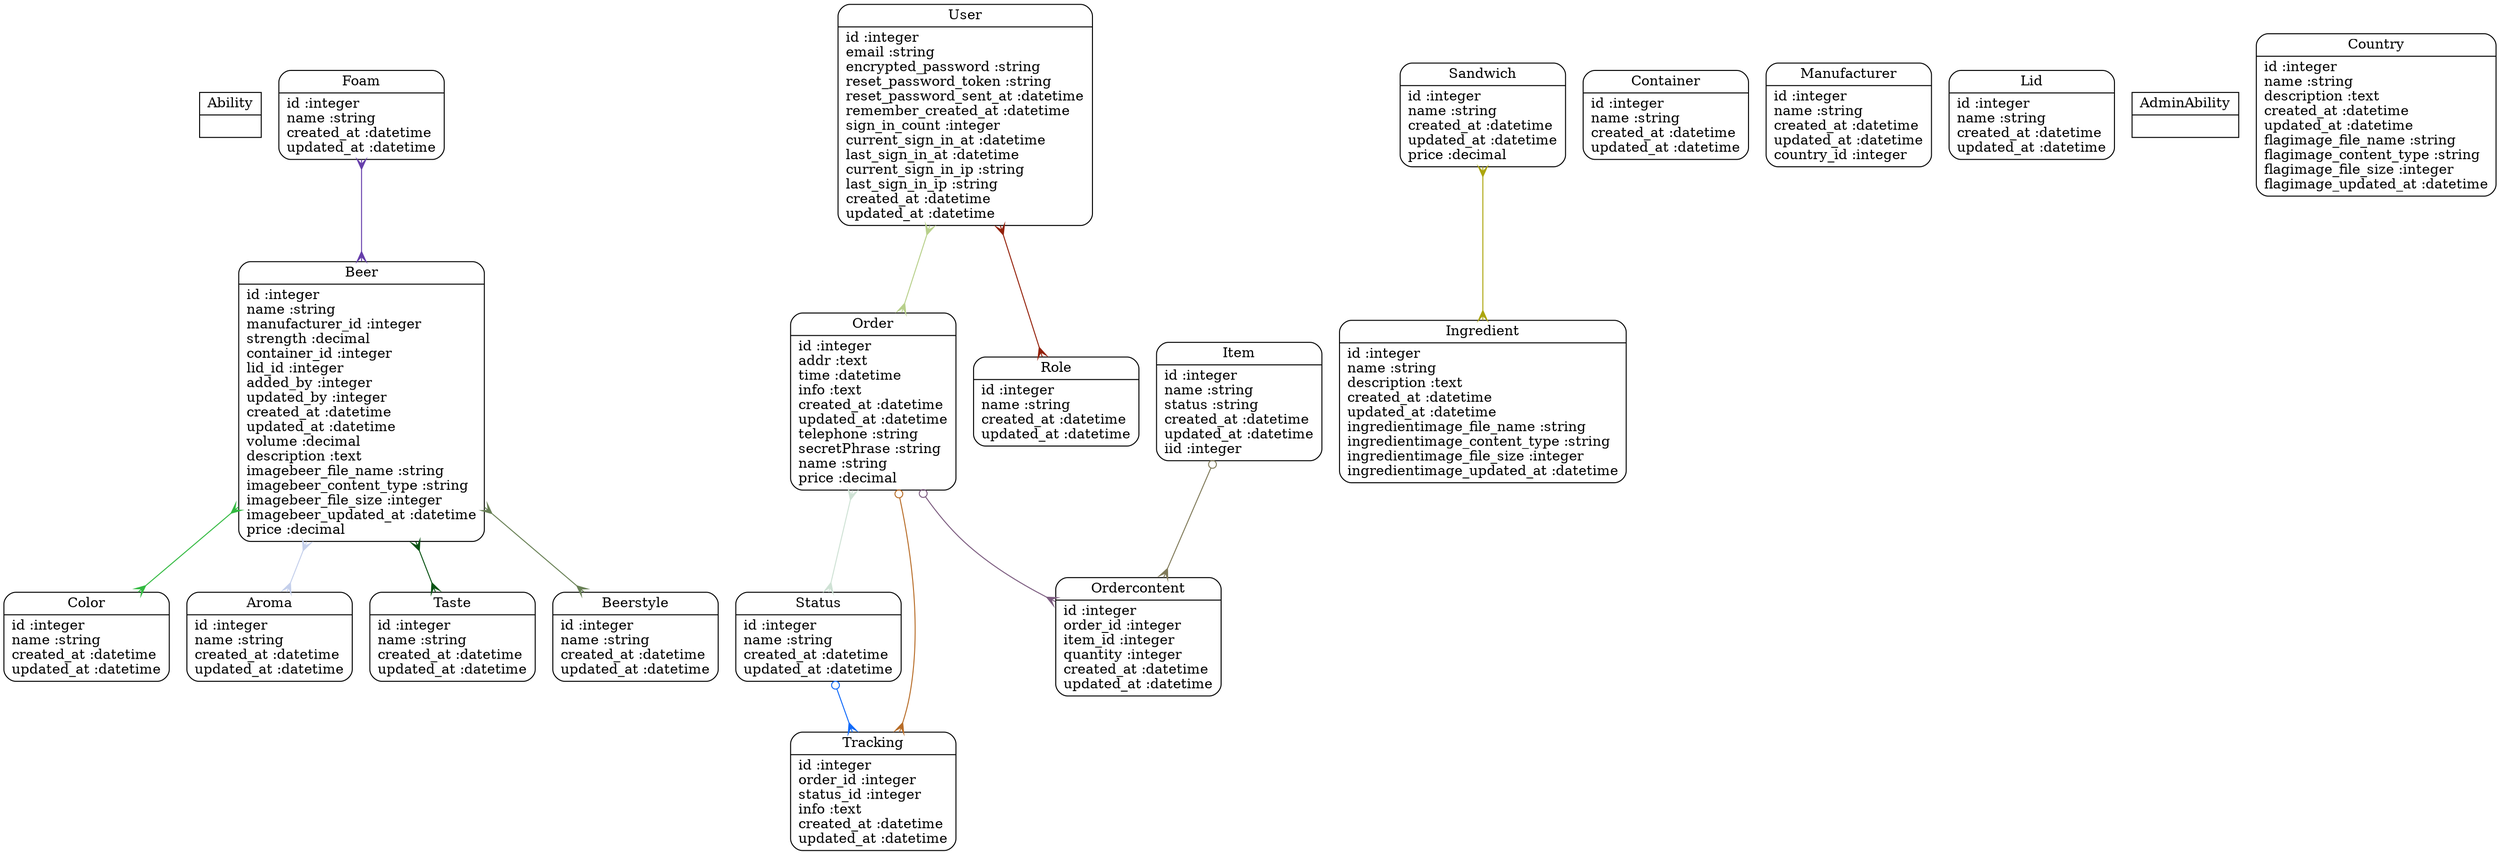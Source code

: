 digraph models_diagram {
	graph[overlap=false, splines=true]
	"Ability" [shape=record, label="{Ability|}"]
	"Foam" [shape=Mrecord, label="{Foam|id :integer\lname :string\lcreated_at :datetime\lupdated_at :datetime\l}"]
	"User" [shape=Mrecord, label="{User|id :integer\lemail :string\lencrypted_password :string\lreset_password_token :string\lreset_password_sent_at :datetime\lremember_created_at :datetime\lsign_in_count :integer\lcurrent_sign_in_at :datetime\llast_sign_in_at :datetime\lcurrent_sign_in_ip :string\llast_sign_in_ip :string\lcreated_at :datetime\lupdated_at :datetime\l}"]
	"Status" [shape=Mrecord, label="{Status|id :integer\lname :string\lcreated_at :datetime\lupdated_at :datetime\l}"]
	"Order" [shape=Mrecord, label="{Order|id :integer\laddr :text\ltime :datetime\linfo :text\lcreated_at :datetime\lupdated_at :datetime\ltelephone :string\lsecretPhrase :string\lname :string\lprice :decimal\l}"]
	"Sandwich" [shape=Mrecord, label="{Sandwich|id :integer\lname :string\lcreated_at :datetime\lupdated_at :datetime\lprice :decimal\l}"]
	"Beer" [shape=Mrecord, label="{Beer|id :integer\lname :string\lmanufacturer_id :integer\lstrength :decimal\lcontainer_id :integer\llid_id :integer\ladded_by :integer\lupdated_by :integer\lcreated_at :datetime\lupdated_at :datetime\lvolume :decimal\ldescription :text\limagebeer_file_name :string\limagebeer_content_type :string\limagebeer_file_size :integer\limagebeer_updated_at :datetime\lprice :decimal\l}"]
	"Ingredient" [shape=Mrecord, label="{Ingredient|id :integer\lname :string\ldescription :text\lcreated_at :datetime\lupdated_at :datetime\lingredientimage_file_name :string\lingredientimage_content_type :string\lingredientimage_file_size :integer\lingredientimage_updated_at :datetime\l}"]
	"Role" [shape=Mrecord, label="{Role|id :integer\lname :string\lcreated_at :datetime\lupdated_at :datetime\l}"]
	"Color" [shape=Mrecord, label="{Color|id :integer\lname :string\lcreated_at :datetime\lupdated_at :datetime\l}"]
	"Ordercontent" [shape=Mrecord, label="{Ordercontent|id :integer\lorder_id :integer\litem_id :integer\lquantity :integer\lcreated_at :datetime\lupdated_at :datetime\l}"]
	"Tracking" [shape=Mrecord, label="{Tracking|id :integer\lorder_id :integer\lstatus_id :integer\linfo :text\lcreated_at :datetime\lupdated_at :datetime\l}"]
	"Container" [shape=Mrecord, label="{Container|id :integer\lname :string\lcreated_at :datetime\lupdated_at :datetime\l}"]
	"Aroma" [shape=Mrecord, label="{Aroma|id :integer\lname :string\lcreated_at :datetime\lupdated_at :datetime\l}"]
	"Manufacturer" [shape=Mrecord, label="{Manufacturer|id :integer\lname :string\lcreated_at :datetime\lupdated_at :datetime\lcountry_id :integer\l}"]
	"Lid" [shape=Mrecord, label="{Lid|id :integer\lname :string\lcreated_at :datetime\lupdated_at :datetime\l}"]
	"Taste" [shape=Mrecord, label="{Taste|id :integer\lname :string\lcreated_at :datetime\lupdated_at :datetime\l}"]
	"Item" [shape=Mrecord, label="{Item|id :integer\lname :string\lstatus :string\lcreated_at :datetime\lupdated_at :datetime\liid :integer\l}"]
	"Beerstyle" [shape=Mrecord, label="{Beerstyle|id :integer\lname :string\lcreated_at :datetime\lupdated_at :datetime\l}"]
	"AdminAbility" [shape=record, label="{AdminAbility|}"]
	"Country" [shape=Mrecord, label="{Country|id :integer\lname :string\ldescription :text\lcreated_at :datetime\lupdated_at :datetime\lflagimage_file_name :string\lflagimage_content_type :string\lflagimage_file_size :integer\lflagimage_updated_at :datetime\l}"]
	"Foam" -> "Beer" [arrowtail=crow, arrowhead=crow, dir=both color="#663EAB"]
	"User" -> "Role" [arrowtail=crow, arrowhead=crow, dir=both color="#94210B"]
	"User" -> "Order" [arrowtail=crow, arrowhead=crow, dir=both color="#B8D08B"]
	"Status" -> "Tracking" [arrowtail=odot, arrowhead=crow, dir=both color="#106AFA"]
	"Order" -> "Ordercontent" [arrowtail=odot, arrowhead=crow, dir=both color="#7B5B7F"]
	"Order" -> "Tracking" [arrowtail=odot, arrowhead=crow, dir=both color="#B76C27"]
	"Order" -> "Status" [arrowtail=crow, arrowhead=crow, dir=both color="#CFE2D5"]
	"Sandwich" -> "Ingredient" [arrowtail=crow, arrowhead=crow, dir=both color="#ACA50D"]
	"Beer" -> "Beerstyle" [arrowtail=crow, arrowhead=crow, dir=both color="#688055"]
	"Beer" -> "Aroma" [arrowtail=crow, arrowhead=crow, dir=both color="#C4CFEB"]
	"Beer" -> "Taste" [arrowtail=crow, arrowhead=crow, dir=both color="#0A5314"]
	"Beer" -> "Color" [arrowtail=crow, arrowhead=crow, dir=both color="#33BA41"]
	"Item" -> "Ordercontent" [arrowtail=odot, arrowhead=crow, dir=both color="#807A59"]
}
